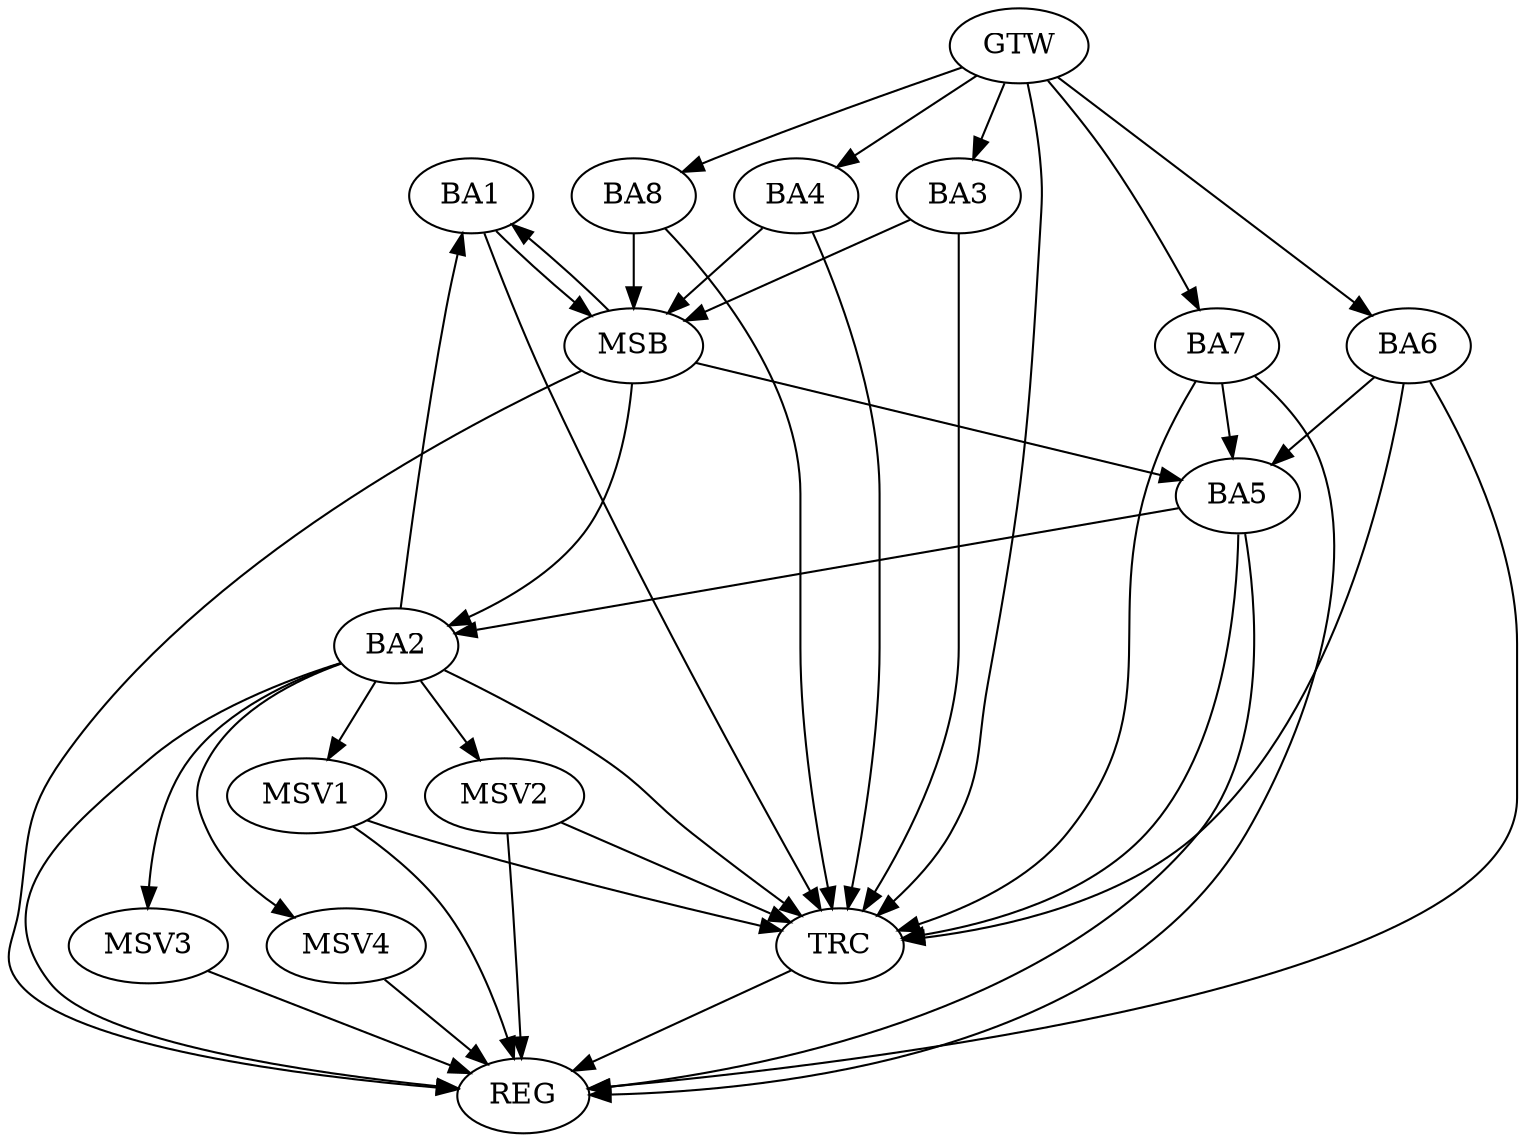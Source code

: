 strict digraph G {
  BA1 [ label="BA1" ];
  BA2 [ label="BA2" ];
  BA3 [ label="BA3" ];
  BA4 [ label="BA4" ];
  BA5 [ label="BA5" ];
  BA6 [ label="BA6" ];
  BA7 [ label="BA7" ];
  BA8 [ label="BA8" ];
  GTW [ label="GTW" ];
  REG [ label="REG" ];
  MSB [ label="MSB" ];
  TRC [ label="TRC" ];
  MSV1 [ label="MSV1" ];
  MSV2 [ label="MSV2" ];
  MSV3 [ label="MSV3" ];
  MSV4 [ label="MSV4" ];
  BA2 -> BA1;
  BA5 -> BA2;
  BA6 -> BA5;
  BA7 -> BA5;
  GTW -> BA3;
  GTW -> BA4;
  GTW -> BA6;
  GTW -> BA7;
  GTW -> BA8;
  BA2 -> REG;
  BA5 -> REG;
  BA6 -> REG;
  BA7 -> REG;
  BA1 -> MSB;
  MSB -> BA2;
  MSB -> REG;
  BA3 -> MSB;
  BA4 -> MSB;
  MSB -> BA1;
  BA8 -> MSB;
  MSB -> BA5;
  BA1 -> TRC;
  BA2 -> TRC;
  BA3 -> TRC;
  BA4 -> TRC;
  BA5 -> TRC;
  BA6 -> TRC;
  BA7 -> TRC;
  BA8 -> TRC;
  GTW -> TRC;
  TRC -> REG;
  BA2 -> MSV1;
  MSV1 -> REG;
  MSV1 -> TRC;
  BA2 -> MSV2;
  MSV2 -> REG;
  MSV2 -> TRC;
  BA2 -> MSV3;
  MSV3 -> REG;
  BA2 -> MSV4;
  MSV4 -> REG;
}
